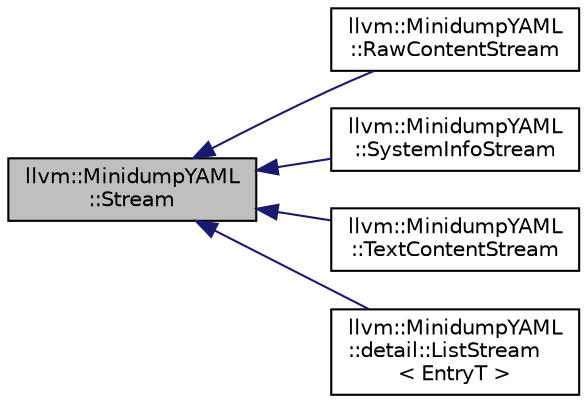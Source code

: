 digraph "llvm::MinidumpYAML::Stream"
{
 // LATEX_PDF_SIZE
  bgcolor="transparent";
  edge [fontname="Helvetica",fontsize="10",labelfontname="Helvetica",labelfontsize="10"];
  node [fontname="Helvetica",fontsize="10",shape="box"];
  rankdir="LR";
  Node1 [label="llvm::MinidumpYAML\l::Stream",height=0.2,width=0.4,color="black", fillcolor="grey75", style="filled", fontcolor="black",tooltip="The base class for all minidump streams."];
  Node1 -> Node2 [dir="back",color="midnightblue",fontsize="10",style="solid",fontname="Helvetica"];
  Node2 [label="llvm::MinidumpYAML\l::RawContentStream",height=0.2,width=0.4,color="black",URL="$structllvm_1_1MinidumpYAML_1_1RawContentStream.html",tooltip="A minidump stream represented as a sequence of hex bytes."];
  Node1 -> Node3 [dir="back",color="midnightblue",fontsize="10",style="solid",fontname="Helvetica"];
  Node3 [label="llvm::MinidumpYAML\l::SystemInfoStream",height=0.2,width=0.4,color="black",URL="$structllvm_1_1MinidumpYAML_1_1SystemInfoStream.html",tooltip="SystemInfo minidump stream."];
  Node1 -> Node4 [dir="back",color="midnightblue",fontsize="10",style="solid",fontname="Helvetica"];
  Node4 [label="llvm::MinidumpYAML\l::TextContentStream",height=0.2,width=0.4,color="black",URL="$structllvm_1_1MinidumpYAML_1_1TextContentStream.html",tooltip="A StringRef, which is printed using YAML block notation."];
  Node1 -> Node5 [dir="back",color="midnightblue",fontsize="10",style="solid",fontname="Helvetica"];
  Node5 [label="llvm::MinidumpYAML\l::detail::ListStream\l\< EntryT \>",height=0.2,width=0.4,color="black",URL="$structllvm_1_1MinidumpYAML_1_1detail_1_1ListStream.html",tooltip="A stream representing a list of abstract entries in a minidump stream."];
}
